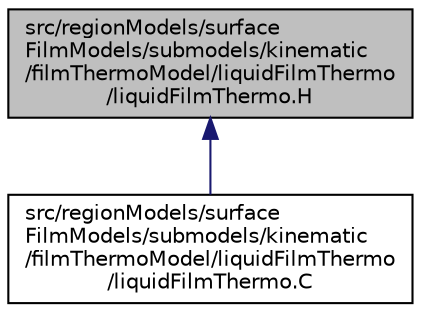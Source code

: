 digraph "src/regionModels/surfaceFilmModels/submodels/kinematic/filmThermoModel/liquidFilmThermo/liquidFilmThermo.H"
{
  bgcolor="transparent";
  edge [fontname="Helvetica",fontsize="10",labelfontname="Helvetica",labelfontsize="10"];
  node [fontname="Helvetica",fontsize="10",shape=record];
  Node1 [label="src/regionModels/surface\lFilmModels/submodels/kinematic\l/filmThermoModel/liquidFilmThermo\l/liquidFilmThermo.H",height=0.2,width=0.4,color="black", fillcolor="grey75", style="filled", fontcolor="black"];
  Node1 -> Node2 [dir="back",color="midnightblue",fontsize="10",style="solid",fontname="Helvetica"];
  Node2 [label="src/regionModels/surface\lFilmModels/submodels/kinematic\l/filmThermoModel/liquidFilmThermo\l/liquidFilmThermo.C",height=0.2,width=0.4,color="black",URL="$a09576.html"];
}
